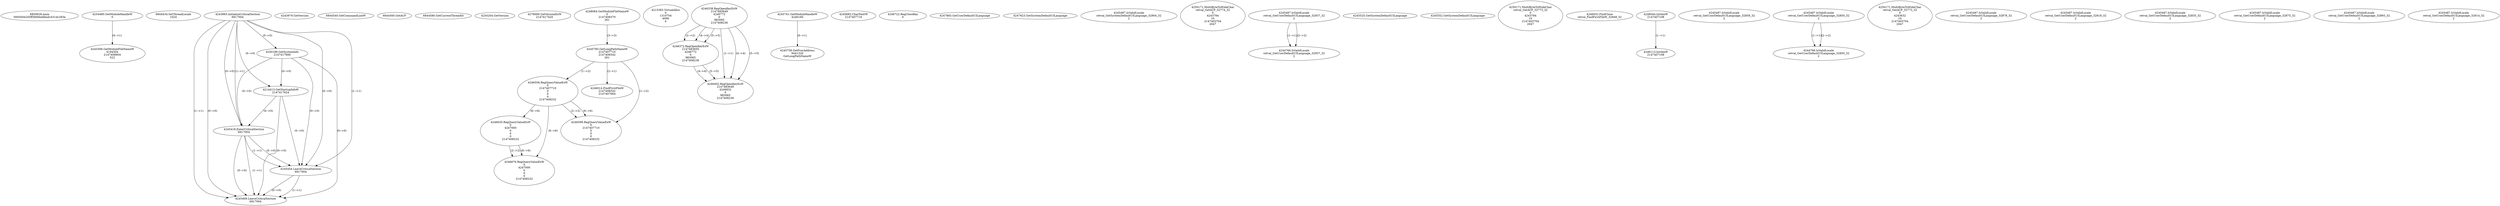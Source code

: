 // Global SCDG with merge call
digraph {
	0 [label="6850628.main
00050d42d5ff38d9eddbedc431dc283e"]
	1 [label="4254480.GetModuleHandleW
0"]
	2 [label="6844434.SetThreadLocale
1024"]
	3 [label="4243965.InitializeCriticalSection
6917004"]
	4 [label="4243979.GetVersion
"]
	5 [label="4250188.GetSystemInfo
2147417660"]
	3 -> 5 [label="(0-->0)"]
	6 [label="6844540.GetCommandLineW
"]
	7 [label="4214413.GetStartupInfoW
2147417624"]
	3 -> 7 [label="(0-->0)"]
	5 -> 7 [label="(0-->0)"]
	8 [label="6844560.GetACP
"]
	9 [label="6844580.GetCurrentThreadId
"]
	10 [label="4250204.GetVersion
"]
	11 [label="4276690.GetVersionExW
2147417420"]
	12 [label="4243306.GetModuleFileNameW
4194304
2147408904
522"]
	1 -> 12 [label="(0-->1)"]
	13 [label="4248064.GetModuleFileNameW
0
2147408370
261"]
	14 [label="4215383.VirtualAlloc
0
1310704
4096
4"]
	15 [label="4246338.RegOpenKeyExW
2147483649
4246772
0
983065
2147408236"]
	16 [label="4245741.GetModuleHandleW
4246160"]
	17 [label="4245758.GetProcAddress
9441320
GetLongPathNameW"]
	16 -> 17 [label="(0-->1)"]
	18 [label="4245785.GetLongPathNameW
2147407710
2147406542
261"]
	13 -> 18 [label="(3-->3)"]
	19 [label="4245683.CharNextW
2147407716"]
	20 [label="4246556.RegQueryValueExW
0
2147407710
0
0
0
2147408232"]
	18 -> 20 [label="(1-->2)"]
	21 [label="4246635.RegQueryValueExW
0
4247000
0
0
0
2147408232"]
	20 -> 21 [label="(6-->6)"]
	22 [label="4246676.RegQueryValueExW
0
4247000
0
0
0
2147408232"]
	21 -> 22 [label="(2-->2)"]
	20 -> 22 [label="(6-->6)"]
	21 -> 22 [label="(6-->6)"]
	23 [label="4246722.RegCloseKey
0"]
	24 [label="4247883.GetUserDefaultUILanguage
"]
	25 [label="4245418.EnterCriticalSection
6917004"]
	3 -> 25 [label="(1-->1)"]
	3 -> 25 [label="(0-->0)"]
	5 -> 25 [label="(0-->0)"]
	7 -> 25 [label="(0-->0)"]
	26 [label="4245454.LeaveCriticalSection
6917004"]
	3 -> 26 [label="(1-->1)"]
	25 -> 26 [label="(1-->1)"]
	3 -> 26 [label="(0-->0)"]
	5 -> 26 [label="(0-->0)"]
	7 -> 26 [label="(0-->0)"]
	25 -> 26 [label="(0-->0)"]
	27 [label="4247923.GetSystemDefaultUILanguage
"]
	28 [label="4245469.LeaveCriticalSection
6917004"]
	3 -> 28 [label="(1-->1)"]
	25 -> 28 [label="(1-->1)"]
	26 -> 28 [label="(1-->1)"]
	3 -> 28 [label="(0-->0)"]
	5 -> 28 [label="(0-->0)"]
	7 -> 28 [label="(0-->0)"]
	25 -> 28 [label="(0-->0)"]
	26 -> 28 [label="(0-->0)"]
	29 [label="4245487.IsValidLocale
retval_GetSystemDefaultUILanguage_32904_32
2"]
	30 [label="4250171.MultiByteToWideChar
retval_GetACP_32774_32
0
4243784
10
2147403704
2047"]
	31 [label="4246372.RegOpenKeyExW
2147483650
4246772
0
983065
2147408236"]
	15 -> 31 [label="(2-->2)"]
	15 -> 31 [label="(4-->4)"]
	15 -> 31 [label="(5-->5)"]
	32 [label="4245487.IsValidLocale
retval_GetUserDefaultUILanguage_32937_32
2"]
	33 [label="4244766.IsValidLocale
retval_GetUserDefaultUILanguage_32937_32
2"]
	32 -> 33 [label="(1-->1)"]
	32 -> 33 [label="(2-->2)"]
	34 [label="4245525.GetSystemDefaultUILanguage
"]
	35 [label="4245552.GetSystemDefaultUILanguage
"]
	36 [label="4250171.MultiByteToWideChar
retval_GetACP_32773_32
0
4243784
10
2147403704
2047"]
	37 [label="4246402.RegOpenKeyExW
2147483649
4246832
0
983065
2147408236"]
	15 -> 37 [label="(1-->1)"]
	15 -> 37 [label="(4-->4)"]
	31 -> 37 [label="(4-->4)"]
	15 -> 37 [label="(5-->5)"]
	31 -> 37 [label="(5-->5)"]
	38 [label="4246014.FindFirstFileW
2147406542
2147407064"]
	18 -> 38 [label="(2-->1)"]
	39 [label="4246032.FindClose
retval_FindFirstFileW_32848_32"]
	40 [label="4246044.lstrlenW
2147407108"]
	41 [label="4246113.lstrlenW
2147407108"]
	40 -> 41 [label="(1-->1)"]
	42 [label="4246599.RegQueryValueExW
0
2147407710
0
0
0
2147408232"]
	18 -> 42 [label="(1-->2)"]
	20 -> 42 [label="(2-->2)"]
	20 -> 42 [label="(6-->6)"]
	43 [label="4245487.IsValidLocale
retval_GetUserDefaultUILanguage_32859_32
2"]
	44 [label="4245487.IsValidLocale
retval_GetUserDefaultUILanguage_32850_32
2"]
	45 [label="4244766.IsValidLocale
retval_GetUserDefaultUILanguage_32850_32
2"]
	44 -> 45 [label="(1-->1)"]
	44 -> 45 [label="(2-->2)"]
	46 [label="4250171.MultiByteToWideChar
retval_GetACP_32773_32
0
4243632
10
2147403704
2047"]
	47 [label="4245487.IsValidLocale
retval_GetUserDefaultUILanguage_32878_32
2"]
	48 [label="4245487.IsValidLocale
retval_GetUserDefaultUILanguage_32818_32
2"]
	49 [label="4245487.IsValidLocale
retval_GetUserDefaultUILanguage_32835_32
2"]
	50 [label="4245487.IsValidLocale
retval_GetUserDefaultUILanguage_32875_32
2"]
	51 [label="4245487.IsValidLocale
retval_GetUserDefaultUILanguage_32893_32
2"]
	52 [label="4245487.IsValidLocale
retval_GetUserDefaultUILanguage_32914_32
2"]
}
